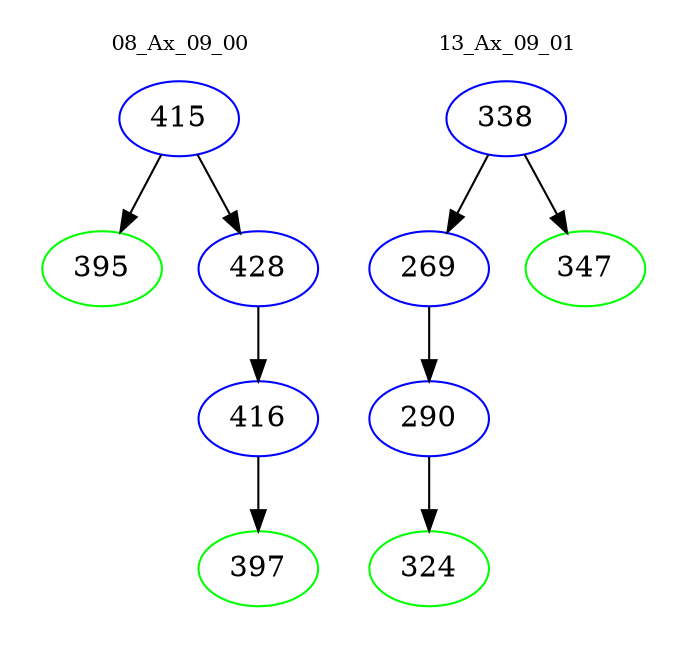 digraph{
subgraph cluster_0 {
color = white
label = "08_Ax_09_00";
fontsize=10;
T0_415 [label="415", color="blue"]
T0_415 -> T0_395 [color="black"]
T0_395 [label="395", color="green"]
T0_415 -> T0_428 [color="black"]
T0_428 [label="428", color="blue"]
T0_428 -> T0_416 [color="black"]
T0_416 [label="416", color="blue"]
T0_416 -> T0_397 [color="black"]
T0_397 [label="397", color="green"]
}
subgraph cluster_1 {
color = white
label = "13_Ax_09_01";
fontsize=10;
T1_338 [label="338", color="blue"]
T1_338 -> T1_269 [color="black"]
T1_269 [label="269", color="blue"]
T1_269 -> T1_290 [color="black"]
T1_290 [label="290", color="blue"]
T1_290 -> T1_324 [color="black"]
T1_324 [label="324", color="green"]
T1_338 -> T1_347 [color="black"]
T1_347 [label="347", color="green"]
}
}
